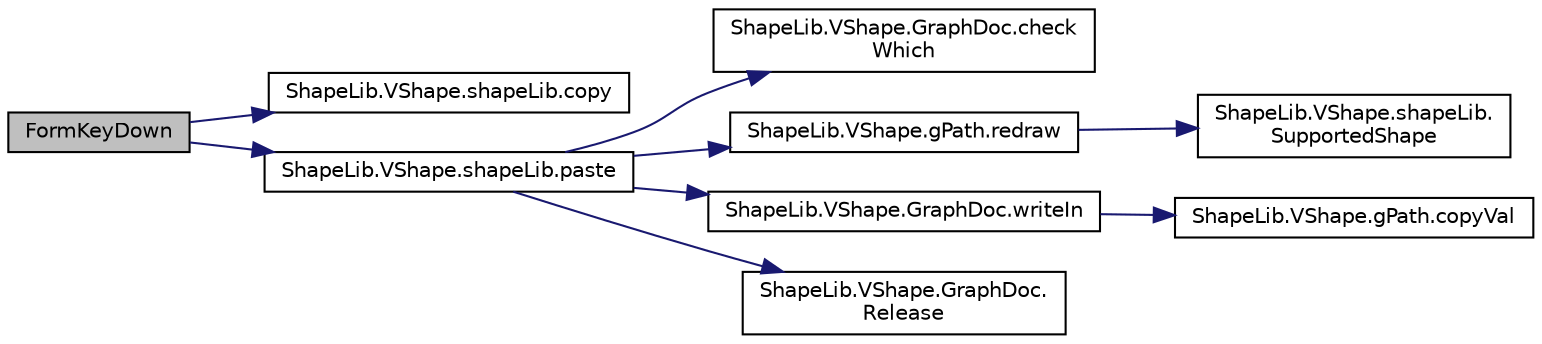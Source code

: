 digraph "FormKeyDown"
{
 // LATEX_PDF_SIZE
  edge [fontname="Helvetica",fontsize="10",labelfontname="Helvetica",labelfontsize="10"];
  node [fontname="Helvetica",fontsize="10",shape=record];
  rankdir="LR";
  Node87 [label="FormKeyDown",height=0.2,width=0.4,color="black", fillcolor="grey75", style="filled", fontcolor="black",tooltip=" "];
  Node87 -> Node88 [color="midnightblue",fontsize="10",style="solid",fontname="Helvetica"];
  Node88 [label="ShapeLib.VShape.shapeLib.copy",height=0.2,width=0.4,color="black", fillcolor="white", style="filled",URL="$classShapeLib_1_1VShape_1_1shapeLib.html#a595f2cc22a259de1325183ec28b1caf3",tooltip=" "];
  Node87 -> Node89 [color="midnightblue",fontsize="10",style="solid",fontname="Helvetica"];
  Node89 [label="ShapeLib.VShape.shapeLib.paste",height=0.2,width=0.4,color="black", fillcolor="white", style="filled",URL="$classShapeLib_1_1VShape_1_1shapeLib.html#a65066b4a90c6e198caaa769a4a95b63d",tooltip=" "];
  Node89 -> Node90 [color="midnightblue",fontsize="10",style="solid",fontname="Helvetica"];
  Node90 [label="ShapeLib.VShape.GraphDoc.check\lWhich",height=0.2,width=0.4,color="black", fillcolor="white", style="filled",URL="$classShapeLib_1_1VShape_1_1GraphDoc.html#a24ecbfb409416abd3b6d373f2d61ac09",tooltip=" "];
  Node89 -> Node91 [color="midnightblue",fontsize="10",style="solid",fontname="Helvetica"];
  Node91 [label="ShapeLib.VShape.gPath.redraw",height=0.2,width=0.4,color="black", fillcolor="white", style="filled",URL="$classShapeLib_1_1VShape_1_1gPath.html#a3d0ca616bad384ca3a1e4a3eef245d07",tooltip=" "];
  Node91 -> Node92 [color="midnightblue",fontsize="10",style="solid",fontname="Helvetica"];
  Node92 [label="ShapeLib.VShape.shapeLib.\lSupportedShape",height=0.2,width=0.4,color="black", fillcolor="white", style="filled",URL="$classShapeLib_1_1VShape_1_1shapeLib.html#a2351d411700f286075d73bfc5b16ac5a",tooltip="define supported shape"];
  Node89 -> Node93 [color="midnightblue",fontsize="10",style="solid",fontname="Helvetica"];
  Node93 [label="ShapeLib.VShape.GraphDoc.writeIn",height=0.2,width=0.4,color="black", fillcolor="white", style="filled",URL="$classShapeLib_1_1VShape_1_1GraphDoc.html#afa57d6c546aa1a7c7de0d0a8afb1facf",tooltip="維護 undo stack ,把目前狀態存起來.並清空redo stack,如果之前有undo 動作,是回覆到某一狀態,在此之後的動作都可清除"];
  Node93 -> Node94 [color="midnightblue",fontsize="10",style="solid",fontname="Helvetica"];
  Node94 [label="ShapeLib.VShape.gPath.copyVal",height=0.2,width=0.4,color="black", fillcolor="white", style="filled",URL="$classShapeLib_1_1VShape_1_1gPath.html#a71d28a4e45efc11cba10f7495bcffb4b",tooltip=" "];
  Node89 -> Node95 [color="midnightblue",fontsize="10",style="solid",fontname="Helvetica"];
  Node95 [label="ShapeLib.VShape.GraphDoc.\lRelease",height=0.2,width=0.4,color="black", fillcolor="white", style="filled",URL="$classShapeLib_1_1VShape_1_1GraphDoc.html#a94c93747c8daa99d65c2a04c6be0748c",tooltip=" "];
}
